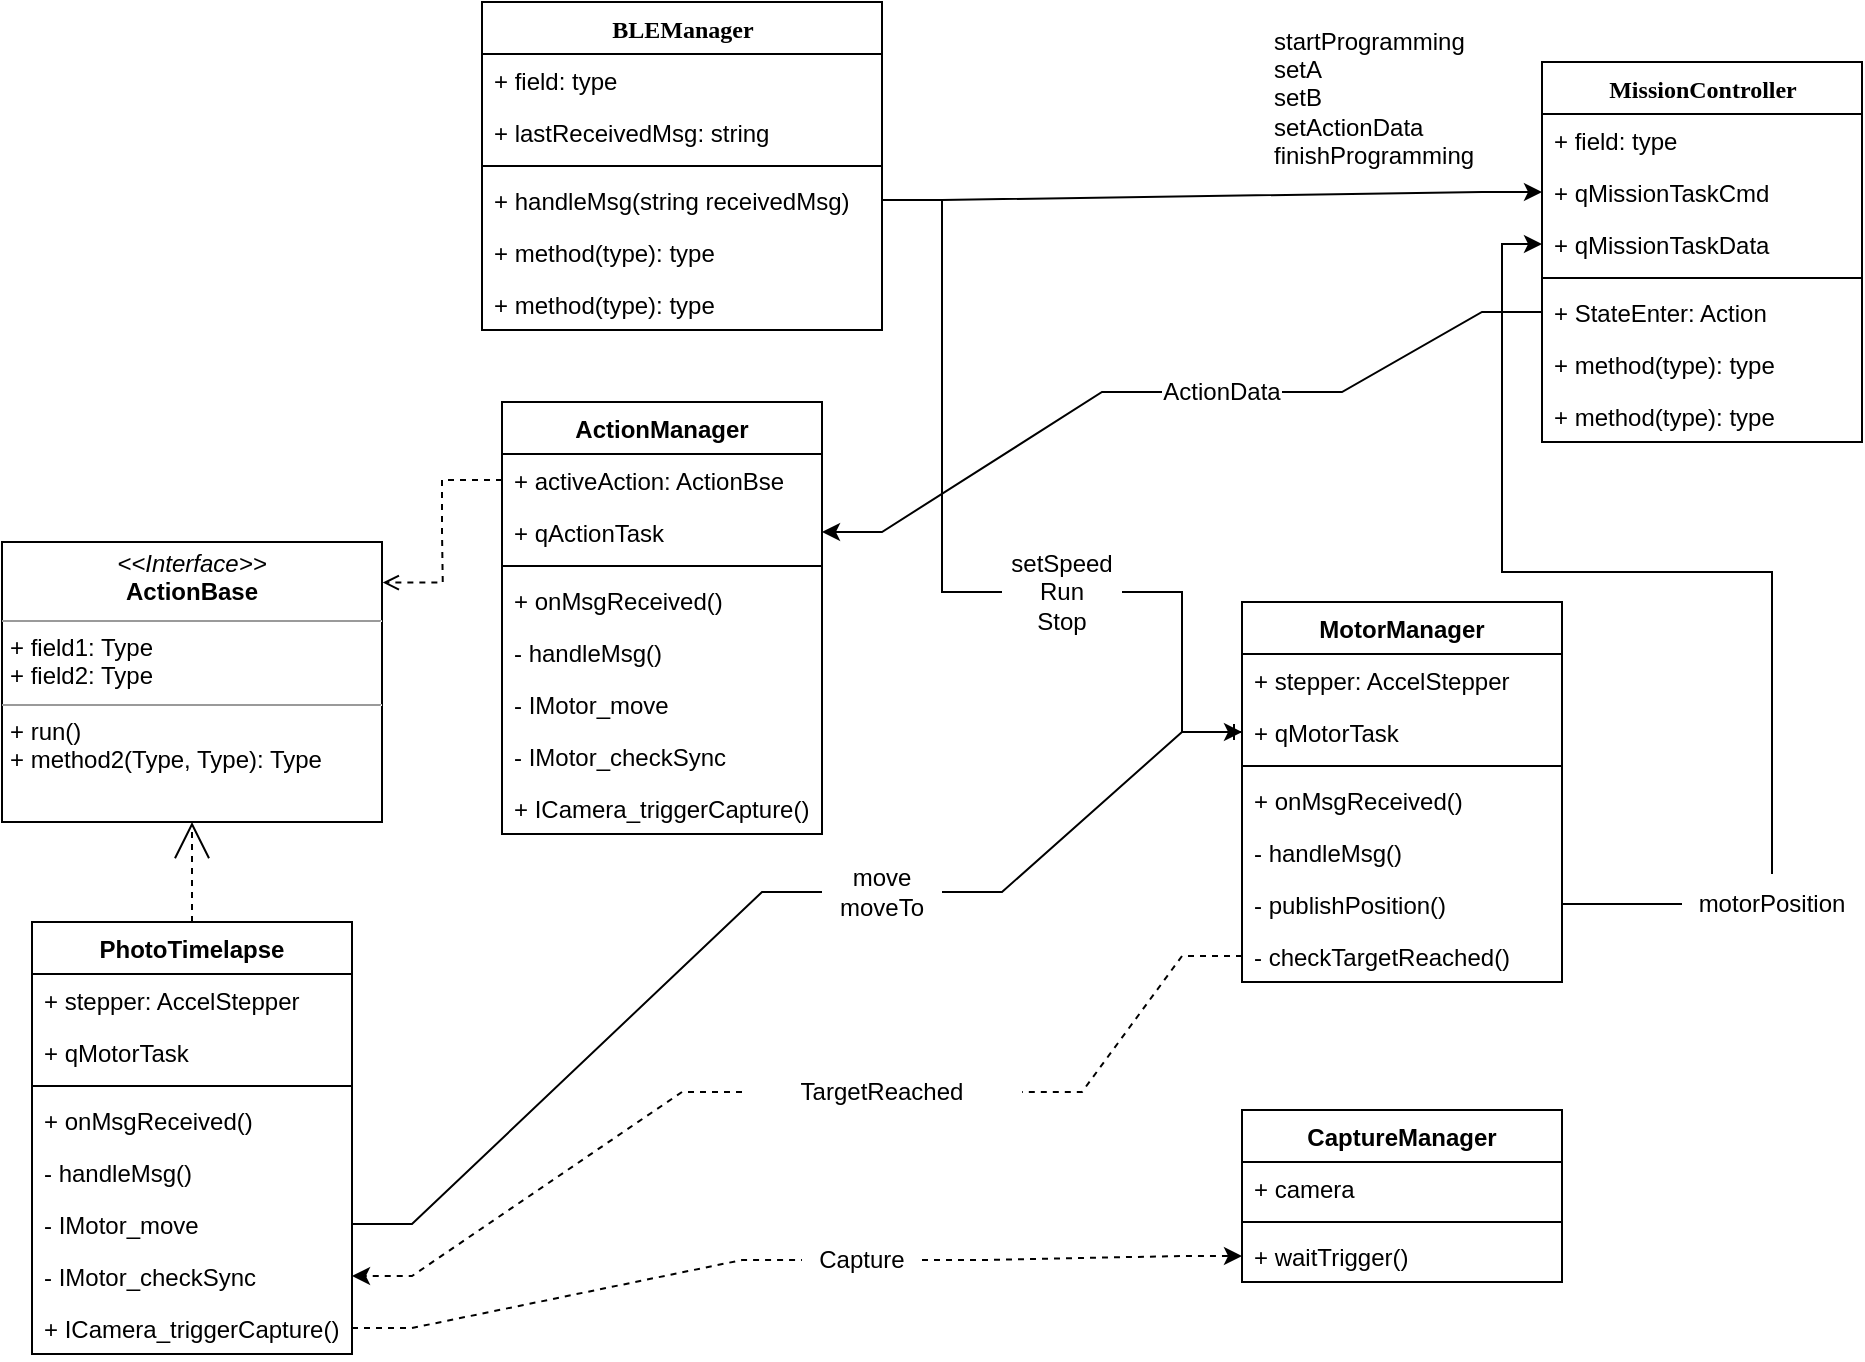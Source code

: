 <mxfile version="20.6.0" type="device"><diagram name="Page-1" id="6133507b-19e7-1e82-6fc7-422aa6c4b21f"><mxGraphModel dx="1016" dy="488" grid="1" gridSize="10" guides="1" tooltips="1" connect="1" arrows="1" fold="1" page="1" pageScale="1" pageWidth="1100" pageHeight="850" background="none" math="0" shadow="0"><root><mxCell id="0"/><mxCell id="1" parent="0"/><mxCell id="78961159f06e98e8-43" value="MissionController" style="swimlane;html=1;fontStyle=1;align=center;verticalAlign=top;childLayout=stackLayout;horizontal=1;startSize=26;horizontalStack=0;resizeParent=1;resizeLast=0;collapsible=1;marginBottom=0;swimlaneFillColor=#ffffff;rounded=0;shadow=0;comic=0;labelBackgroundColor=none;strokeWidth=1;fillColor=none;fontFamily=Verdana;fontSize=12" parent="1" vertex="1"><mxGeometry x="780" y="110.0" width="160" height="190" as="geometry"/></mxCell><mxCell id="78961159f06e98e8-44" value="+ field: type" style="text;html=1;strokeColor=none;fillColor=none;align=left;verticalAlign=top;spacingLeft=4;spacingRight=4;whiteSpace=wrap;overflow=hidden;rotatable=0;points=[[0,0.5],[1,0.5]];portConstraint=eastwest;" parent="78961159f06e98e8-43" vertex="1"><mxGeometry y="26" width="160" height="26" as="geometry"/></mxCell><mxCell id="78961159f06e98e8-45" value="+ qMissionTaskCmd" style="text;html=1;strokeColor=none;fillColor=none;align=left;verticalAlign=top;spacingLeft=4;spacingRight=4;whiteSpace=wrap;overflow=hidden;rotatable=0;points=[[0,0.5],[1,0.5]];portConstraint=eastwest;" parent="78961159f06e98e8-43" vertex="1"><mxGeometry y="52" width="160" height="26" as="geometry"/></mxCell><mxCell id="QjD5LXjdvklS_ikh54O3-73" value="+ qMissionTaskData" style="text;html=1;strokeColor=none;fillColor=none;align=left;verticalAlign=top;spacingLeft=4;spacingRight=4;whiteSpace=wrap;overflow=hidden;rotatable=0;points=[[0,0.5],[1,0.5]];portConstraint=eastwest;" vertex="1" parent="78961159f06e98e8-43"><mxGeometry y="78" width="160" height="26" as="geometry"/></mxCell><mxCell id="78961159f06e98e8-51" value="" style="line;html=1;strokeWidth=1;fillColor=none;align=left;verticalAlign=middle;spacingTop=-1;spacingLeft=3;spacingRight=3;rotatable=0;labelPosition=right;points=[];portConstraint=eastwest;" parent="78961159f06e98e8-43" vertex="1"><mxGeometry y="104" width="160" height="8" as="geometry"/></mxCell><mxCell id="78961159f06e98e8-52" value="+ StateEnter: Action" style="text;html=1;strokeColor=none;fillColor=none;align=left;verticalAlign=top;spacingLeft=4;spacingRight=4;whiteSpace=wrap;overflow=hidden;rotatable=0;points=[[0,0.5],[1,0.5]];portConstraint=eastwest;" parent="78961159f06e98e8-43" vertex="1"><mxGeometry y="112" width="160" height="26" as="geometry"/></mxCell><mxCell id="b94bc138ca980ef-2" value="+ method(type): type" style="text;html=1;strokeColor=none;fillColor=none;align=left;verticalAlign=top;spacingLeft=4;spacingRight=4;whiteSpace=wrap;overflow=hidden;rotatable=0;points=[[0,0.5],[1,0.5]];portConstraint=eastwest;" parent="78961159f06e98e8-43" vertex="1"><mxGeometry y="138" width="160" height="26" as="geometry"/></mxCell><mxCell id="b94bc138ca980ef-3" value="+ method(type): type" style="text;html=1;strokeColor=none;fillColor=none;align=left;verticalAlign=top;spacingLeft=4;spacingRight=4;whiteSpace=wrap;overflow=hidden;rotatable=0;points=[[0,0.5],[1,0.5]];portConstraint=eastwest;" parent="78961159f06e98e8-43" vertex="1"><mxGeometry y="164" width="160" height="26" as="geometry"/></mxCell><mxCell id="b94bc138ca980ef-12" style="edgeStyle=orthogonalEdgeStyle;rounded=0;html=1;dashed=1;labelBackgroundColor=none;startArrow=none;startFill=0;startSize=8;endArrow=open;endFill=0;endSize=16;fontFamily=Verdana;fontSize=12;exitX=0.5;exitY=0;exitDx=0;exitDy=0;" parent="1" source="QjD5LXjdvklS_ikh54O3-30" target="b94bc138ca980ef-1" edge="1"><mxGeometry relative="1" as="geometry"><mxPoint x="135" y="520.0" as="sourcePoint"/></mxGeometry></mxCell><mxCell id="b94bc138ca980ef-1" value="&lt;p style=&quot;margin:0px;margin-top:4px;text-align:center;&quot;&gt;&lt;i&gt;&amp;lt;&amp;lt;Interface&amp;gt;&amp;gt;&lt;br&gt;&lt;/i&gt;&lt;b&gt;ActionBase&lt;/b&gt;&lt;br&gt;&lt;/p&gt;&lt;hr size=&quot;1&quot;&gt;&lt;p style=&quot;margin:0px;margin-left:4px;&quot;&gt;+ field1: Type&lt;br&gt;+ field2: Type&lt;/p&gt;&lt;hr size=&quot;1&quot;&gt;&lt;p style=&quot;margin:0px;margin-left:4px;&quot;&gt;+ run()&lt;br&gt;+ method2(Type, Type): Type&lt;/p&gt;" style="verticalAlign=top;align=left;overflow=fill;fontSize=12;fontFamily=Helvetica;html=1;rounded=0;shadow=0;comic=0;labelBackgroundColor=none;strokeWidth=1" parent="1" vertex="1"><mxGeometry x="10" y="350" width="190" height="140" as="geometry"/></mxCell><mxCell id="IXLKKpQ0BV4JIxarYF3r-1" value="" style="endArrow=classic;html=1;rounded=0;entryX=0;entryY=0.5;entryDx=0;entryDy=0;edgeStyle=entityRelationEdgeStyle;exitX=1;exitY=0.5;exitDx=0;exitDy=0;" parent="1" target="78961159f06e98e8-45" edge="1" source="QjD5LXjdvklS_ikh54O3-26"><mxGeometry width="50" height="50" relative="1" as="geometry"><mxPoint x="650" y="240" as="sourcePoint"/><mxPoint x="570" y="560" as="targetPoint"/></mxGeometry></mxCell><mxCell id="IXLKKpQ0BV4JIxarYF3r-5" value="&lt;div&gt;startProgramming&lt;/div&gt;&lt;div&gt;setA&lt;/div&gt;&lt;div&gt;setB&lt;/div&gt;&lt;div&gt;setActionData&lt;/div&gt;&lt;div&gt;finishProgramming&lt;br&gt;&lt;/div&gt;" style="text;strokeColor=none;fillColor=none;align=left;verticalAlign=middle;spacingLeft=4;spacingRight=4;overflow=hidden;points=[[0,0.5],[1,0.5]];portConstraint=eastwest;rotatable=0;whiteSpace=wrap;html=1;" parent="1" vertex="1"><mxGeometry x="640" y="90" width="120" height="76" as="geometry"/></mxCell><mxCell id="IXLKKpQ0BV4JIxarYF3r-6" value="MotorManager" style="swimlane;fontStyle=1;align=center;verticalAlign=top;childLayout=stackLayout;horizontal=1;startSize=26;horizontalStack=0;resizeParent=1;resizeParentMax=0;resizeLast=0;collapsible=1;marginBottom=0;" parent="1" vertex="1"><mxGeometry x="630" y="380" width="160" height="190" as="geometry"/></mxCell><mxCell id="IXLKKpQ0BV4JIxarYF3r-7" value="+ stepper: AccelStepper" style="text;strokeColor=none;fillColor=none;align=left;verticalAlign=top;spacingLeft=4;spacingRight=4;overflow=hidden;rotatable=0;points=[[0,0.5],[1,0.5]];portConstraint=eastwest;" parent="IXLKKpQ0BV4JIxarYF3r-6" vertex="1"><mxGeometry y="26" width="160" height="26" as="geometry"/></mxCell><mxCell id="QjD5LXjdvklS_ikh54O3-13" value="+ qMotorTask" style="text;strokeColor=none;fillColor=none;align=left;verticalAlign=top;spacingLeft=4;spacingRight=4;overflow=hidden;rotatable=0;points=[[0,0.5],[1,0.5]];portConstraint=eastwest;" vertex="1" parent="IXLKKpQ0BV4JIxarYF3r-6"><mxGeometry y="52" width="160" height="26" as="geometry"/></mxCell><mxCell id="IXLKKpQ0BV4JIxarYF3r-8" value="" style="line;strokeWidth=1;fillColor=none;align=left;verticalAlign=middle;spacingTop=-1;spacingLeft=3;spacingRight=3;rotatable=0;labelPosition=right;points=[];portConstraint=eastwest;strokeColor=inherit;" parent="IXLKKpQ0BV4JIxarYF3r-6" vertex="1"><mxGeometry y="78" width="160" height="8" as="geometry"/></mxCell><mxCell id="IXLKKpQ0BV4JIxarYF3r-9" value="+ onMsgReceived()" style="text;strokeColor=none;fillColor=none;align=left;verticalAlign=top;spacingLeft=4;spacingRight=4;overflow=hidden;rotatable=0;points=[[0,0.5],[1,0.5]];portConstraint=eastwest;" parent="IXLKKpQ0BV4JIxarYF3r-6" vertex="1"><mxGeometry y="86" width="160" height="26" as="geometry"/></mxCell><mxCell id="QjD5LXjdvklS_ikh54O3-10" value="- handleMsg()" style="text;strokeColor=none;fillColor=none;align=left;verticalAlign=top;spacingLeft=4;spacingRight=4;overflow=hidden;rotatable=0;points=[[0,0.5],[1,0.5]];portConstraint=eastwest;" vertex="1" parent="IXLKKpQ0BV4JIxarYF3r-6"><mxGeometry y="112" width="160" height="26" as="geometry"/></mxCell><mxCell id="IXLKKpQ0BV4JIxarYF3r-14" value="- publishPosition()" style="text;strokeColor=none;fillColor=none;align=left;verticalAlign=top;spacingLeft=4;spacingRight=4;overflow=hidden;rotatable=0;points=[[0,0.5],[1,0.5]];portConstraint=eastwest;" parent="IXLKKpQ0BV4JIxarYF3r-6" vertex="1"><mxGeometry y="138" width="160" height="26" as="geometry"/></mxCell><mxCell id="QjD5LXjdvklS_ikh54O3-18" value="- checkTargetReached()" style="text;strokeColor=none;fillColor=none;align=left;verticalAlign=top;spacingLeft=4;spacingRight=4;overflow=hidden;rotatable=0;points=[[0,0.5],[1,0.5]];portConstraint=eastwest;" vertex="1" parent="IXLKKpQ0BV4JIxarYF3r-6"><mxGeometry y="164" width="160" height="26" as="geometry"/></mxCell><mxCell id="IXLKKpQ0BV4JIxarYF3r-12" value="" style="endArrow=classic;html=1;rounded=0;entryX=0;entryY=0.5;entryDx=0;entryDy=0;edgeStyle=entityRelationEdgeStyle;exitX=1;exitY=0.5;exitDx=0;exitDy=0;startArrow=none;" parent="1" target="QjD5LXjdvklS_ikh54O3-13" edge="1" source="IXLKKpQ0BV4JIxarYF3r-13"><mxGeometry width="50" height="50" relative="1" as="geometry"><mxPoint x="215" y="559" as="sourcePoint"/><mxPoint x="570" y="560" as="targetPoint"/></mxGeometry></mxCell><mxCell id="QjD5LXjdvklS_ikh54O3-9" style="edgeStyle=orthogonalEdgeStyle;rounded=0;orthogonalLoop=1;jettySize=auto;html=1;entryX=0;entryY=0.5;entryDx=0;entryDy=0;startArrow=none;" edge="1" parent="1" source="QjD5LXjdvklS_ikh54O3-2" target="QjD5LXjdvklS_ikh54O3-73"><mxGeometry relative="1" as="geometry"><mxPoint x="920" y="390" as="targetPoint"/></mxGeometry></mxCell><mxCell id="QjD5LXjdvklS_ikh54O3-20" style="edgeStyle=entityRelationEdgeStyle;rounded=0;orthogonalLoop=1;jettySize=auto;html=1;startArrow=none;startFill=0;endArrow=classic;endFill=1;dashed=1;entryX=1;entryY=0.5;entryDx=0;entryDy=0;" edge="1" parent="1" source="IXLKKpQ0BV4JIxarYF3r-18" target="QjD5LXjdvklS_ikh54O3-37"><mxGeometry relative="1" as="geometry"><mxPoint x="60" y="600" as="targetPoint"/></mxGeometry></mxCell><mxCell id="QjD5LXjdvklS_ikh54O3-21" value="" style="edgeStyle=entityRelationEdgeStyle;fontSize=12;html=1;endArrow=ERone;endFill=1;rounded=0;exitX=1;exitY=0.5;exitDx=0;exitDy=0;entryX=0;entryY=0.5;entryDx=0;entryDy=0;startArrow=none;" edge="1" parent="1" source="IXLKKpQ0BV4JIxarYF3r-11" target="QjD5LXjdvklS_ikh54O3-13"><mxGeometry width="100" height="100" relative="1" as="geometry"><mxPoint x="290" y="420" as="sourcePoint"/><mxPoint x="450" y="417.857" as="targetPoint"/></mxGeometry></mxCell><mxCell id="QjD5LXjdvklS_ikh54O3-22" value="BLEManager" style="swimlane;html=1;fontStyle=1;align=center;verticalAlign=top;childLayout=stackLayout;horizontal=1;startSize=26;horizontalStack=0;resizeParent=1;resizeLast=0;collapsible=1;marginBottom=0;swimlaneFillColor=#ffffff;rounded=0;shadow=0;comic=0;labelBackgroundColor=none;strokeWidth=1;fillColor=none;fontFamily=Verdana;fontSize=12" vertex="1" parent="1"><mxGeometry x="250" y="80" width="200" height="164" as="geometry"/></mxCell><mxCell id="QjD5LXjdvklS_ikh54O3-23" value="+ field: type" style="text;html=1;strokeColor=none;fillColor=none;align=left;verticalAlign=top;spacingLeft=4;spacingRight=4;whiteSpace=wrap;overflow=hidden;rotatable=0;points=[[0,0.5],[1,0.5]];portConstraint=eastwest;" vertex="1" parent="QjD5LXjdvklS_ikh54O3-22"><mxGeometry y="26" width="200" height="26" as="geometry"/></mxCell><mxCell id="QjD5LXjdvklS_ikh54O3-24" value="+ lastReceivedMsg: string" style="text;html=1;strokeColor=none;fillColor=none;align=left;verticalAlign=top;spacingLeft=4;spacingRight=4;whiteSpace=wrap;overflow=hidden;rotatable=0;points=[[0,0.5],[1,0.5]];portConstraint=eastwest;" vertex="1" parent="QjD5LXjdvklS_ikh54O3-22"><mxGeometry y="52" width="200" height="26" as="geometry"/></mxCell><mxCell id="QjD5LXjdvklS_ikh54O3-25" value="" style="line;html=1;strokeWidth=1;fillColor=none;align=left;verticalAlign=middle;spacingTop=-1;spacingLeft=3;spacingRight=3;rotatable=0;labelPosition=right;points=[];portConstraint=eastwest;" vertex="1" parent="QjD5LXjdvklS_ikh54O3-22"><mxGeometry y="78" width="200" height="8" as="geometry"/></mxCell><mxCell id="QjD5LXjdvklS_ikh54O3-26" value="+ handleMsg(string receivedMsg)" style="text;html=1;strokeColor=none;fillColor=none;align=left;verticalAlign=top;spacingLeft=4;spacingRight=4;whiteSpace=wrap;overflow=hidden;rotatable=0;points=[[0,0.5],[1,0.5]];portConstraint=eastwest;" vertex="1" parent="QjD5LXjdvklS_ikh54O3-22"><mxGeometry y="86" width="200" height="26" as="geometry"/></mxCell><mxCell id="QjD5LXjdvklS_ikh54O3-27" value="+ method(type): type" style="text;html=1;strokeColor=none;fillColor=none;align=left;verticalAlign=top;spacingLeft=4;spacingRight=4;whiteSpace=wrap;overflow=hidden;rotatable=0;points=[[0,0.5],[1,0.5]];portConstraint=eastwest;" vertex="1" parent="QjD5LXjdvklS_ikh54O3-22"><mxGeometry y="112" width="200" height="26" as="geometry"/></mxCell><mxCell id="QjD5LXjdvklS_ikh54O3-28" value="+ method(type): type" style="text;html=1;strokeColor=none;fillColor=none;align=left;verticalAlign=top;spacingLeft=4;spacingRight=4;whiteSpace=wrap;overflow=hidden;rotatable=0;points=[[0,0.5],[1,0.5]];portConstraint=eastwest;" vertex="1" parent="QjD5LXjdvklS_ikh54O3-22"><mxGeometry y="138" width="200" height="26" as="geometry"/></mxCell><mxCell id="QjD5LXjdvklS_ikh54O3-30" value="PhotoTimelapse" style="swimlane;fontStyle=1;align=center;verticalAlign=top;childLayout=stackLayout;horizontal=1;startSize=26;horizontalStack=0;resizeParent=1;resizeParentMax=0;resizeLast=0;collapsible=1;marginBottom=0;" vertex="1" parent="1"><mxGeometry x="25" y="540" width="160" height="216" as="geometry"/></mxCell><mxCell id="QjD5LXjdvklS_ikh54O3-31" value="+ stepper: AccelStepper" style="text;strokeColor=none;fillColor=none;align=left;verticalAlign=top;spacingLeft=4;spacingRight=4;overflow=hidden;rotatable=0;points=[[0,0.5],[1,0.5]];portConstraint=eastwest;" vertex="1" parent="QjD5LXjdvklS_ikh54O3-30"><mxGeometry y="26" width="160" height="26" as="geometry"/></mxCell><mxCell id="QjD5LXjdvklS_ikh54O3-32" value="+ qMotorTask" style="text;strokeColor=none;fillColor=none;align=left;verticalAlign=top;spacingLeft=4;spacingRight=4;overflow=hidden;rotatable=0;points=[[0,0.5],[1,0.5]];portConstraint=eastwest;" vertex="1" parent="QjD5LXjdvklS_ikh54O3-30"><mxGeometry y="52" width="160" height="26" as="geometry"/></mxCell><mxCell id="QjD5LXjdvklS_ikh54O3-33" value="" style="line;strokeWidth=1;fillColor=none;align=left;verticalAlign=middle;spacingTop=-1;spacingLeft=3;spacingRight=3;rotatable=0;labelPosition=right;points=[];portConstraint=eastwest;strokeColor=inherit;" vertex="1" parent="QjD5LXjdvklS_ikh54O3-30"><mxGeometry y="78" width="160" height="8" as="geometry"/></mxCell><mxCell id="QjD5LXjdvklS_ikh54O3-34" value="+ onMsgReceived()" style="text;strokeColor=none;fillColor=none;align=left;verticalAlign=top;spacingLeft=4;spacingRight=4;overflow=hidden;rotatable=0;points=[[0,0.5],[1,0.5]];portConstraint=eastwest;" vertex="1" parent="QjD5LXjdvklS_ikh54O3-30"><mxGeometry y="86" width="160" height="26" as="geometry"/></mxCell><mxCell id="QjD5LXjdvklS_ikh54O3-35" value="- handleMsg()" style="text;strokeColor=none;fillColor=none;align=left;verticalAlign=top;spacingLeft=4;spacingRight=4;overflow=hidden;rotatable=0;points=[[0,0.5],[1,0.5]];portConstraint=eastwest;" vertex="1" parent="QjD5LXjdvklS_ikh54O3-30"><mxGeometry y="112" width="160" height="26" as="geometry"/></mxCell><mxCell id="QjD5LXjdvklS_ikh54O3-36" value="- IMotor_move" style="text;strokeColor=none;fillColor=none;align=left;verticalAlign=top;spacingLeft=4;spacingRight=4;overflow=hidden;rotatable=0;points=[[0,0.5],[1,0.5]];portConstraint=eastwest;" vertex="1" parent="QjD5LXjdvklS_ikh54O3-30"><mxGeometry y="138" width="160" height="26" as="geometry"/></mxCell><mxCell id="QjD5LXjdvklS_ikh54O3-37" value="- IMotor_checkSync" style="text;strokeColor=none;fillColor=none;align=left;verticalAlign=top;spacingLeft=4;spacingRight=4;overflow=hidden;rotatable=0;points=[[0,0.5],[1,0.5]];portConstraint=eastwest;" vertex="1" parent="QjD5LXjdvklS_ikh54O3-30"><mxGeometry y="164" width="160" height="26" as="geometry"/></mxCell><mxCell id="QjD5LXjdvklS_ikh54O3-42" value="+ ICamera_triggerCapture()" style="text;strokeColor=none;fillColor=none;align=left;verticalAlign=top;spacingLeft=4;spacingRight=4;overflow=hidden;rotatable=0;points=[[0,0.5],[1,0.5]];portConstraint=eastwest;" vertex="1" parent="QjD5LXjdvklS_ikh54O3-30"><mxGeometry y="190" width="160" height="26" as="geometry"/></mxCell><mxCell id="IXLKKpQ0BV4JIxarYF3r-18" value="TargetReached" style="text;html=1;strokeColor=none;fillColor=none;align=center;verticalAlign=middle;whiteSpace=wrap;rounded=0;" parent="1" vertex="1"><mxGeometry x="380" y="610" width="140" height="30" as="geometry"/></mxCell><mxCell id="QjD5LXjdvklS_ikh54O3-38" value="" style="edgeStyle=entityRelationEdgeStyle;rounded=0;orthogonalLoop=1;jettySize=auto;html=1;startArrow=none;startFill=0;endArrow=none;endFill=1;dashed=1;entryX=1;entryY=0.5;entryDx=0;entryDy=0;" edge="1" parent="1" source="QjD5LXjdvklS_ikh54O3-18" target="IXLKKpQ0BV4JIxarYF3r-18"><mxGeometry relative="1" as="geometry"><mxPoint x="510.0" y="527.0" as="sourcePoint"/><mxPoint x="215" y="717" as="targetPoint"/></mxGeometry></mxCell><mxCell id="IXLKKpQ0BV4JIxarYF3r-13" value="&lt;div&gt;move&lt;/div&gt;&lt;div&gt;moveTo&lt;br&gt;&lt;/div&gt;" style="text;html=1;strokeColor=none;fillColor=none;align=center;verticalAlign=middle;whiteSpace=wrap;rounded=0;" parent="1" vertex="1"><mxGeometry x="420" y="510" width="60" height="30" as="geometry"/></mxCell><mxCell id="QjD5LXjdvklS_ikh54O3-39" value="" style="endArrow=none;html=1;rounded=0;entryX=0;entryY=0.5;entryDx=0;entryDy=0;edgeStyle=entityRelationEdgeStyle;exitX=1;exitY=0.5;exitDx=0;exitDy=0;" edge="1" parent="1" source="QjD5LXjdvklS_ikh54O3-36" target="IXLKKpQ0BV4JIxarYF3r-13"><mxGeometry width="50" height="50" relative="1" as="geometry"><mxPoint x="215" y="691" as="sourcePoint"/><mxPoint x="510.0" y="415.0" as="targetPoint"/></mxGeometry></mxCell><mxCell id="IXLKKpQ0BV4JIxarYF3r-11" value="&lt;div&gt;setSpeed&lt;/div&gt;&lt;div&gt;Run&lt;/div&gt;&lt;div&gt;Stop&lt;br&gt;&lt;/div&gt;" style="text;html=1;strokeColor=none;fillColor=none;align=center;verticalAlign=middle;whiteSpace=wrap;rounded=0;" parent="1" vertex="1"><mxGeometry x="510" y="360" width="60" height="30" as="geometry"/></mxCell><mxCell id="QjD5LXjdvklS_ikh54O3-40" value="" style="edgeStyle=entityRelationEdgeStyle;fontSize=12;html=1;endArrow=none;endFill=1;rounded=0;exitX=1;exitY=0.5;exitDx=0;exitDy=0;entryX=0;entryY=0.5;entryDx=0;entryDy=0;" edge="1" parent="1" source="QjD5LXjdvklS_ikh54O3-26" target="IXLKKpQ0BV4JIxarYF3r-11"><mxGeometry width="100" height="100" relative="1" as="geometry"><mxPoint x="450.0" y="179" as="sourcePoint"/><mxPoint x="510.0" y="415.0" as="targetPoint"/></mxGeometry></mxCell><mxCell id="QjD5LXjdvklS_ikh54O3-2" value="motorPosition" style="text;html=1;strokeColor=none;fillColor=none;align=center;verticalAlign=middle;whiteSpace=wrap;rounded=0;" vertex="1" parent="1"><mxGeometry x="850" y="516" width="90" height="30" as="geometry"/></mxCell><mxCell id="QjD5LXjdvklS_ikh54O3-41" value="" style="edgeStyle=orthogonalEdgeStyle;rounded=0;orthogonalLoop=1;jettySize=auto;html=1;entryX=0;entryY=0.5;entryDx=0;entryDy=0;endArrow=none;" edge="1" parent="1" source="IXLKKpQ0BV4JIxarYF3r-14" target="QjD5LXjdvklS_ikh54O3-2"><mxGeometry relative="1" as="geometry"><mxPoint x="790.0" y="531" as="sourcePoint"/><mxPoint x="780.0" y="175" as="targetPoint"/></mxGeometry></mxCell><mxCell id="QjD5LXjdvklS_ikh54O3-44" style="edgeStyle=entityRelationEdgeStyle;rounded=0;orthogonalLoop=1;jettySize=auto;html=1;dashed=1;startArrow=none;startFill=0;endArrow=classic;endFill=1;entryX=0;entryY=0.5;entryDx=0;entryDy=0;" edge="1" parent="1" source="QjD5LXjdvklS_ikh54O3-45" target="QjD5LXjdvklS_ikh54O3-51"><mxGeometry relative="1" as="geometry"><mxPoint x="480.0" y="743" as="targetPoint"/></mxGeometry></mxCell><mxCell id="QjD5LXjdvklS_ikh54O3-45" value="Capture" style="text;html=1;strokeColor=none;fillColor=none;align=center;verticalAlign=middle;whiteSpace=wrap;rounded=0;" vertex="1" parent="1"><mxGeometry x="410" y="694" width="60" height="30" as="geometry"/></mxCell><mxCell id="QjD5LXjdvklS_ikh54O3-46" value="" style="edgeStyle=entityRelationEdgeStyle;rounded=0;orthogonalLoop=1;jettySize=auto;html=1;dashed=1;startArrow=none;startFill=0;endArrow=none;endFill=1;" edge="1" parent="1" source="QjD5LXjdvklS_ikh54O3-42" target="QjD5LXjdvklS_ikh54O3-45"><mxGeometry relative="1" as="geometry"><mxPoint x="215" y="743" as="sourcePoint"/><mxPoint x="480.0" y="743" as="targetPoint"/></mxGeometry></mxCell><mxCell id="QjD5LXjdvklS_ikh54O3-47" value="CaptureManager" style="swimlane;fontStyle=1;align=center;verticalAlign=top;childLayout=stackLayout;horizontal=1;startSize=26;horizontalStack=0;resizeParent=1;resizeParentMax=0;resizeLast=0;collapsible=1;marginBottom=0;" vertex="1" parent="1"><mxGeometry x="630" y="634" width="160" height="86" as="geometry"/></mxCell><mxCell id="QjD5LXjdvklS_ikh54O3-48" value="+ camera" style="text;strokeColor=none;fillColor=none;align=left;verticalAlign=top;spacingLeft=4;spacingRight=4;overflow=hidden;rotatable=0;points=[[0,0.5],[1,0.5]];portConstraint=eastwest;" vertex="1" parent="QjD5LXjdvklS_ikh54O3-47"><mxGeometry y="26" width="160" height="26" as="geometry"/></mxCell><mxCell id="QjD5LXjdvklS_ikh54O3-50" value="" style="line;strokeWidth=1;fillColor=none;align=left;verticalAlign=middle;spacingTop=-1;spacingLeft=3;spacingRight=3;rotatable=0;labelPosition=right;points=[];portConstraint=eastwest;strokeColor=inherit;" vertex="1" parent="QjD5LXjdvklS_ikh54O3-47"><mxGeometry y="52" width="160" height="8" as="geometry"/></mxCell><mxCell id="QjD5LXjdvklS_ikh54O3-51" value="+ waitTrigger()" style="text;strokeColor=none;fillColor=none;align=left;verticalAlign=top;spacingLeft=4;spacingRight=4;overflow=hidden;rotatable=0;points=[[0,0.5],[1,0.5]];portConstraint=eastwest;" vertex="1" parent="QjD5LXjdvklS_ikh54O3-47"><mxGeometry y="60" width="160" height="26" as="geometry"/></mxCell><mxCell id="QjD5LXjdvklS_ikh54O3-56" value="ActionManager" style="swimlane;fontStyle=1;align=center;verticalAlign=top;childLayout=stackLayout;horizontal=1;startSize=26;horizontalStack=0;resizeParent=1;resizeParentMax=0;resizeLast=0;collapsible=1;marginBottom=0;" vertex="1" parent="1"><mxGeometry x="260" y="280" width="160" height="216" as="geometry"/></mxCell><mxCell id="QjD5LXjdvklS_ikh54O3-57" value="+ activeAction: ActionBse" style="text;strokeColor=none;fillColor=none;align=left;verticalAlign=top;spacingLeft=4;spacingRight=4;overflow=hidden;rotatable=0;points=[[0,0.5],[1,0.5]];portConstraint=eastwest;" vertex="1" parent="QjD5LXjdvklS_ikh54O3-56"><mxGeometry y="26" width="160" height="26" as="geometry"/></mxCell><mxCell id="QjD5LXjdvklS_ikh54O3-58" value="+ qActionTask" style="text;strokeColor=none;fillColor=none;align=left;verticalAlign=top;spacingLeft=4;spacingRight=4;overflow=hidden;rotatable=0;points=[[0,0.5],[1,0.5]];portConstraint=eastwest;" vertex="1" parent="QjD5LXjdvklS_ikh54O3-56"><mxGeometry y="52" width="160" height="26" as="geometry"/></mxCell><mxCell id="QjD5LXjdvklS_ikh54O3-59" value="" style="line;strokeWidth=1;fillColor=none;align=left;verticalAlign=middle;spacingTop=-1;spacingLeft=3;spacingRight=3;rotatable=0;labelPosition=right;points=[];portConstraint=eastwest;strokeColor=inherit;" vertex="1" parent="QjD5LXjdvklS_ikh54O3-56"><mxGeometry y="78" width="160" height="8" as="geometry"/></mxCell><mxCell id="QjD5LXjdvklS_ikh54O3-60" value="+ onMsgReceived()" style="text;strokeColor=none;fillColor=none;align=left;verticalAlign=top;spacingLeft=4;spacingRight=4;overflow=hidden;rotatable=0;points=[[0,0.5],[1,0.5]];portConstraint=eastwest;" vertex="1" parent="QjD5LXjdvklS_ikh54O3-56"><mxGeometry y="86" width="160" height="26" as="geometry"/></mxCell><mxCell id="QjD5LXjdvklS_ikh54O3-61" value="- handleMsg()" style="text;strokeColor=none;fillColor=none;align=left;verticalAlign=top;spacingLeft=4;spacingRight=4;overflow=hidden;rotatable=0;points=[[0,0.5],[1,0.5]];portConstraint=eastwest;" vertex="1" parent="QjD5LXjdvklS_ikh54O3-56"><mxGeometry y="112" width="160" height="26" as="geometry"/></mxCell><mxCell id="QjD5LXjdvklS_ikh54O3-62" value="- IMotor_move" style="text;strokeColor=none;fillColor=none;align=left;verticalAlign=top;spacingLeft=4;spacingRight=4;overflow=hidden;rotatable=0;points=[[0,0.5],[1,0.5]];portConstraint=eastwest;" vertex="1" parent="QjD5LXjdvklS_ikh54O3-56"><mxGeometry y="138" width="160" height="26" as="geometry"/></mxCell><mxCell id="QjD5LXjdvklS_ikh54O3-63" value="- IMotor_checkSync" style="text;strokeColor=none;fillColor=none;align=left;verticalAlign=top;spacingLeft=4;spacingRight=4;overflow=hidden;rotatable=0;points=[[0,0.5],[1,0.5]];portConstraint=eastwest;" vertex="1" parent="QjD5LXjdvklS_ikh54O3-56"><mxGeometry y="164" width="160" height="26" as="geometry"/></mxCell><mxCell id="QjD5LXjdvklS_ikh54O3-64" value="+ ICamera_triggerCapture()" style="text;strokeColor=none;fillColor=none;align=left;verticalAlign=top;spacingLeft=4;spacingRight=4;overflow=hidden;rotatable=0;points=[[0,0.5],[1,0.5]];portConstraint=eastwest;" vertex="1" parent="QjD5LXjdvklS_ikh54O3-56"><mxGeometry y="190" width="160" height="26" as="geometry"/></mxCell><mxCell id="QjD5LXjdvklS_ikh54O3-69" style="edgeStyle=entityRelationEdgeStyle;rounded=0;orthogonalLoop=1;jettySize=auto;html=1;startArrow=none;startFill=0;endArrow=classic;endFill=1;entryX=1;entryY=0.5;entryDx=0;entryDy=0;" edge="1" parent="1" source="QjD5LXjdvklS_ikh54O3-70" target="QjD5LXjdvklS_ikh54O3-58"><mxGeometry relative="1" as="geometry"><mxPoint x="610" y="330" as="targetPoint"/></mxGeometry></mxCell><mxCell id="QjD5LXjdvklS_ikh54O3-70" value="ActionData" style="text;html=1;strokeColor=none;fillColor=none;align=center;verticalAlign=middle;whiteSpace=wrap;rounded=0;" vertex="1" parent="1"><mxGeometry x="590" y="260" width="60" height="30" as="geometry"/></mxCell><mxCell id="QjD5LXjdvklS_ikh54O3-71" value="" style="edgeStyle=entityRelationEdgeStyle;rounded=0;orthogonalLoop=1;jettySize=auto;html=1;startArrow=none;startFill=0;endArrow=none;endFill=1;entryX=1;entryY=0.5;entryDx=0;entryDy=0;" edge="1" parent="1" source="78961159f06e98e8-52" target="QjD5LXjdvklS_ikh54O3-70"><mxGeometry relative="1" as="geometry"><mxPoint x="780.0" y="209" as="sourcePoint"/><mxPoint x="430" y="345.0" as="targetPoint"/></mxGeometry></mxCell><mxCell id="QjD5LXjdvklS_ikh54O3-72" style="edgeStyle=entityRelationEdgeStyle;rounded=0;orthogonalLoop=1;jettySize=auto;html=1;startArrow=none;startFill=0;endArrow=open;endFill=0;entryX=1.002;entryY=0.145;entryDx=0;entryDy=0;entryPerimeter=0;dashed=1;" edge="1" parent="1" source="QjD5LXjdvklS_ikh54O3-57" target="b94bc138ca980ef-1"><mxGeometry relative="1" as="geometry"><mxPoint x="130" y="300" as="targetPoint"/></mxGeometry></mxCell></root></mxGraphModel></diagram></mxfile>